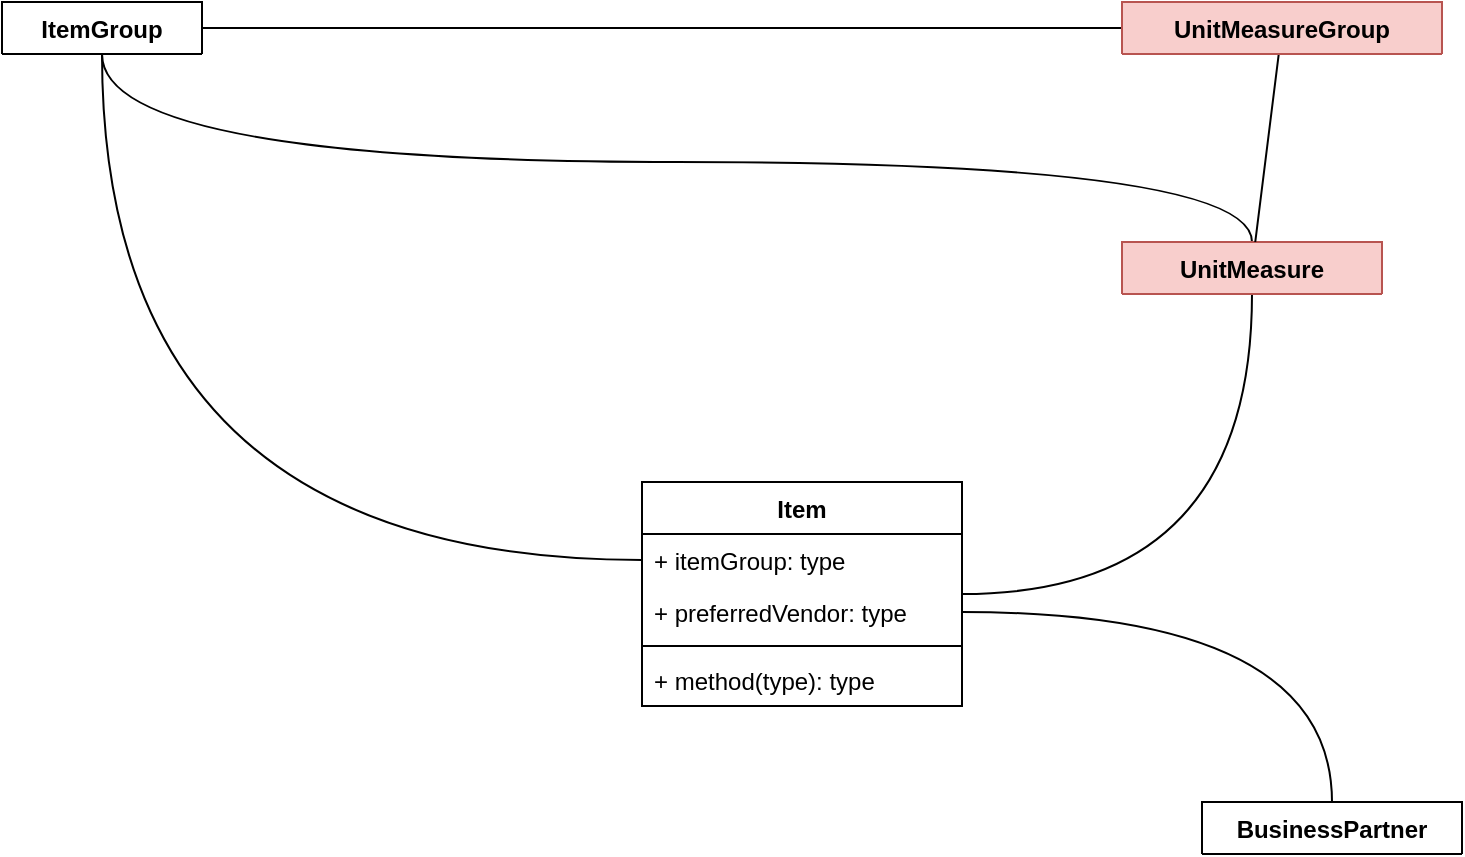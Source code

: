 <mxfile version="15.2.9" type="github">
  <diagram id="U6vCikzFW0vZ8T6bcUkg" name="Page-1">
    <mxGraphModel dx="1422" dy="762" grid="1" gridSize="10" guides="1" tooltips="1" connect="1" arrows="1" fold="1" page="1" pageScale="1" pageWidth="827" pageHeight="1169" math="0" shadow="0">
      <root>
        <mxCell id="0" />
        <mxCell id="1" parent="0" />
        <mxCell id="kpFDA7r_jM3g05SK5Hbd-9" value="" style="edgeStyle=orthogonalEdgeStyle;rounded=0;orthogonalLoop=1;jettySize=auto;html=1;endArrow=none;endFill=0;curved=1;" edge="1" parent="1" source="kpFDA7r_jM3g05SK5Hbd-2" target="kpFDA7r_jM3g05SK5Hbd-5">
          <mxGeometry relative="1" as="geometry" />
        </mxCell>
        <mxCell id="kpFDA7r_jM3g05SK5Hbd-23" style="edgeStyle=orthogonalEdgeStyle;rounded=0;orthogonalLoop=1;jettySize=auto;html=1;endArrow=none;endFill=0;curved=1;" edge="1" parent="1" source="kpFDA7r_jM3g05SK5Hbd-1" target="kpFDA7r_jM3g05SK5Hbd-14">
          <mxGeometry relative="1" as="geometry" />
        </mxCell>
        <mxCell id="kpFDA7r_jM3g05SK5Hbd-1" value="Item" style="swimlane;fontStyle=1;align=center;verticalAlign=top;childLayout=stackLayout;horizontal=1;startSize=26;horizontalStack=0;resizeParent=1;resizeParentMax=0;resizeLast=0;collapsible=1;marginBottom=0;" vertex="1" parent="1">
          <mxGeometry x="360" y="280" width="160" height="112" as="geometry">
            <mxRectangle x="360" y="280" width="60" height="26" as="alternateBounds" />
          </mxGeometry>
        </mxCell>
        <mxCell id="kpFDA7r_jM3g05SK5Hbd-2" value="+ itemGroup: type" style="text;strokeColor=none;fillColor=none;align=left;verticalAlign=top;spacingLeft=4;spacingRight=4;overflow=hidden;rotatable=0;points=[[0,0.5],[1,0.5]];portConstraint=eastwest;" vertex="1" parent="kpFDA7r_jM3g05SK5Hbd-1">
          <mxGeometry y="26" width="160" height="26" as="geometry" />
        </mxCell>
        <mxCell id="kpFDA7r_jM3g05SK5Hbd-30" value="+ preferredVendor: type" style="text;strokeColor=none;fillColor=none;align=left;verticalAlign=top;spacingLeft=4;spacingRight=4;overflow=hidden;rotatable=0;points=[[0,0.5],[1,0.5]];portConstraint=eastwest;" vertex="1" parent="kpFDA7r_jM3g05SK5Hbd-1">
          <mxGeometry y="52" width="160" height="26" as="geometry" />
        </mxCell>
        <mxCell id="kpFDA7r_jM3g05SK5Hbd-3" value="" style="line;strokeWidth=1;fillColor=none;align=left;verticalAlign=middle;spacingTop=-1;spacingLeft=3;spacingRight=3;rotatable=0;labelPosition=right;points=[];portConstraint=eastwest;" vertex="1" parent="kpFDA7r_jM3g05SK5Hbd-1">
          <mxGeometry y="78" width="160" height="8" as="geometry" />
        </mxCell>
        <mxCell id="kpFDA7r_jM3g05SK5Hbd-4" value="+ method(type): type" style="text;strokeColor=none;fillColor=none;align=left;verticalAlign=top;spacingLeft=4;spacingRight=4;overflow=hidden;rotatable=0;points=[[0,0.5],[1,0.5]];portConstraint=eastwest;" vertex="1" parent="kpFDA7r_jM3g05SK5Hbd-1">
          <mxGeometry y="86" width="160" height="26" as="geometry" />
        </mxCell>
        <mxCell id="kpFDA7r_jM3g05SK5Hbd-24" style="edgeStyle=orthogonalEdgeStyle;rounded=0;orthogonalLoop=1;jettySize=auto;html=1;endArrow=none;endFill=0;" edge="1" parent="1" source="kpFDA7r_jM3g05SK5Hbd-5" target="kpFDA7r_jM3g05SK5Hbd-18">
          <mxGeometry relative="1" as="geometry" />
        </mxCell>
        <mxCell id="kpFDA7r_jM3g05SK5Hbd-25" style="rounded=0;orthogonalLoop=1;jettySize=auto;html=1;endArrow=none;endFill=0;edgeStyle=orthogonalEdgeStyle;curved=1;" edge="1" parent="1" source="kpFDA7r_jM3g05SK5Hbd-5" target="kpFDA7r_jM3g05SK5Hbd-14">
          <mxGeometry relative="1" as="geometry">
            <Array as="points">
              <mxPoint x="90" y="120" />
              <mxPoint x="665" y="120" />
            </Array>
          </mxGeometry>
        </mxCell>
        <object label="ItemGroup" sap_doc_link="https://help.sap.com/viewer/68a2e87fb29941b5bf959a184d9c6727/9.3/pt-BR/45221d4373c80108e10000000a114a6b.html" id="kpFDA7r_jM3g05SK5Hbd-5">
          <mxCell style="swimlane;fontStyle=1;align=center;verticalAlign=top;childLayout=stackLayout;horizontal=1;startSize=26;horizontalStack=0;resizeParent=1;resizeParentMax=0;resizeLast=0;collapsible=1;marginBottom=0;" vertex="1" collapsed="1" parent="1">
            <mxGeometry x="40" y="40" width="100" height="26" as="geometry">
              <mxRectangle x="40" y="40" width="160" height="86" as="alternateBounds" />
            </mxGeometry>
          </mxCell>
        </object>
        <mxCell id="kpFDA7r_jM3g05SK5Hbd-6" value="+ field: type" style="text;strokeColor=none;fillColor=none;align=left;verticalAlign=top;spacingLeft=4;spacingRight=4;overflow=hidden;rotatable=0;points=[[0,0.5],[1,0.5]];portConstraint=eastwest;" vertex="1" parent="kpFDA7r_jM3g05SK5Hbd-5">
          <mxGeometry y="26" width="100" height="26" as="geometry" />
        </mxCell>
        <mxCell id="kpFDA7r_jM3g05SK5Hbd-7" value="" style="line;strokeWidth=1;fillColor=none;align=left;verticalAlign=middle;spacingTop=-1;spacingLeft=3;spacingRight=3;rotatable=0;labelPosition=right;points=[];portConstraint=eastwest;" vertex="1" parent="kpFDA7r_jM3g05SK5Hbd-5">
          <mxGeometry y="52" width="100" height="8" as="geometry" />
        </mxCell>
        <mxCell id="kpFDA7r_jM3g05SK5Hbd-8" value="+ method(type): type" style="text;strokeColor=none;fillColor=none;align=left;verticalAlign=top;spacingLeft=4;spacingRight=4;overflow=hidden;rotatable=0;points=[[0,0.5],[1,0.5]];portConstraint=eastwest;" vertex="1" parent="kpFDA7r_jM3g05SK5Hbd-5">
          <mxGeometry y="60" width="100" height="26" as="geometry" />
        </mxCell>
        <mxCell id="kpFDA7r_jM3g05SK5Hbd-14" value="UnitMeasure" style="swimlane;fontStyle=1;align=center;verticalAlign=top;childLayout=stackLayout;horizontal=1;startSize=26;horizontalStack=0;resizeParent=1;resizeParentMax=0;resizeLast=0;collapsible=1;marginBottom=0;fillColor=#f8cecc;strokeColor=#b85450;" vertex="1" collapsed="1" parent="1">
          <mxGeometry x="600" y="160" width="130" height="26" as="geometry">
            <mxRectangle x="510" y="40" width="160" height="86" as="alternateBounds" />
          </mxGeometry>
        </mxCell>
        <mxCell id="kpFDA7r_jM3g05SK5Hbd-15" value="+ field: type" style="text;strokeColor=none;fillColor=none;align=left;verticalAlign=top;spacingLeft=4;spacingRight=4;overflow=hidden;rotatable=0;points=[[0,0.5],[1,0.5]];portConstraint=eastwest;" vertex="1" parent="kpFDA7r_jM3g05SK5Hbd-14">
          <mxGeometry y="26" width="130" height="26" as="geometry" />
        </mxCell>
        <mxCell id="kpFDA7r_jM3g05SK5Hbd-16" value="" style="line;strokeWidth=1;fillColor=none;align=left;verticalAlign=middle;spacingTop=-1;spacingLeft=3;spacingRight=3;rotatable=0;labelPosition=right;points=[];portConstraint=eastwest;" vertex="1" parent="kpFDA7r_jM3g05SK5Hbd-14">
          <mxGeometry y="52" width="130" height="8" as="geometry" />
        </mxCell>
        <mxCell id="kpFDA7r_jM3g05SK5Hbd-17" value="+ method(type): type" style="text;strokeColor=none;fillColor=none;align=left;verticalAlign=top;spacingLeft=4;spacingRight=4;overflow=hidden;rotatable=0;points=[[0,0.5],[1,0.5]];portConstraint=eastwest;" vertex="1" parent="kpFDA7r_jM3g05SK5Hbd-14">
          <mxGeometry y="60" width="130" height="26" as="geometry" />
        </mxCell>
        <mxCell id="kpFDA7r_jM3g05SK5Hbd-22" style="rounded=0;orthogonalLoop=1;jettySize=auto;html=1;endArrow=none;endFill=0;" edge="1" parent="1" source="kpFDA7r_jM3g05SK5Hbd-18" target="kpFDA7r_jM3g05SK5Hbd-14">
          <mxGeometry relative="1" as="geometry" />
        </mxCell>
        <mxCell id="kpFDA7r_jM3g05SK5Hbd-18" value="UnitMeasureGroup" style="swimlane;fontStyle=1;align=center;verticalAlign=top;childLayout=stackLayout;horizontal=1;startSize=26;horizontalStack=0;resizeParent=1;resizeParentMax=0;resizeLast=0;collapsible=1;marginBottom=0;fillColor=#f8cecc;strokeColor=#b85450;" vertex="1" collapsed="1" parent="1">
          <mxGeometry x="600" y="40" width="160" height="26" as="geometry">
            <mxRectangle x="510" y="40" width="160" height="86" as="alternateBounds" />
          </mxGeometry>
        </mxCell>
        <mxCell id="kpFDA7r_jM3g05SK5Hbd-19" value="+ field: type" style="text;strokeColor=none;fillColor=none;align=left;verticalAlign=top;spacingLeft=4;spacingRight=4;overflow=hidden;rotatable=0;points=[[0,0.5],[1,0.5]];portConstraint=eastwest;" vertex="1" parent="kpFDA7r_jM3g05SK5Hbd-18">
          <mxGeometry y="26" width="160" height="26" as="geometry" />
        </mxCell>
        <mxCell id="kpFDA7r_jM3g05SK5Hbd-20" value="" style="line;strokeWidth=1;fillColor=none;align=left;verticalAlign=middle;spacingTop=-1;spacingLeft=3;spacingRight=3;rotatable=0;labelPosition=right;points=[];portConstraint=eastwest;" vertex="1" parent="kpFDA7r_jM3g05SK5Hbd-18">
          <mxGeometry y="52" width="160" height="8" as="geometry" />
        </mxCell>
        <mxCell id="kpFDA7r_jM3g05SK5Hbd-21" value="+ method(type): type" style="text;strokeColor=none;fillColor=none;align=left;verticalAlign=top;spacingLeft=4;spacingRight=4;overflow=hidden;rotatable=0;points=[[0,0.5],[1,0.5]];portConstraint=eastwest;" vertex="1" parent="kpFDA7r_jM3g05SK5Hbd-18">
          <mxGeometry y="60" width="160" height="26" as="geometry" />
        </mxCell>
        <mxCell id="kpFDA7r_jM3g05SK5Hbd-26" value="BusinessPartner" style="swimlane;fontStyle=1;align=center;verticalAlign=top;childLayout=stackLayout;horizontal=1;startSize=26;horizontalStack=0;resizeParent=1;resizeParentMax=0;resizeLast=0;collapsible=1;marginBottom=0;" vertex="1" collapsed="1" parent="1">
          <mxGeometry x="640" y="440" width="130" height="26" as="geometry">
            <mxRectangle x="640" y="460" width="160" height="86" as="alternateBounds" />
          </mxGeometry>
        </mxCell>
        <mxCell id="kpFDA7r_jM3g05SK5Hbd-27" value="+ field: type" style="text;strokeColor=none;fillColor=none;align=left;verticalAlign=top;spacingLeft=4;spacingRight=4;overflow=hidden;rotatable=0;points=[[0,0.5],[1,0.5]];portConstraint=eastwest;" vertex="1" parent="kpFDA7r_jM3g05SK5Hbd-26">
          <mxGeometry y="26" width="130" height="26" as="geometry" />
        </mxCell>
        <mxCell id="kpFDA7r_jM3g05SK5Hbd-28" value="" style="line;strokeWidth=1;fillColor=none;align=left;verticalAlign=middle;spacingTop=-1;spacingLeft=3;spacingRight=3;rotatable=0;labelPosition=right;points=[];portConstraint=eastwest;" vertex="1" parent="kpFDA7r_jM3g05SK5Hbd-26">
          <mxGeometry y="52" width="130" height="8" as="geometry" />
        </mxCell>
        <mxCell id="kpFDA7r_jM3g05SK5Hbd-29" value="+ method(type): type" style="text;strokeColor=none;fillColor=none;align=left;verticalAlign=top;spacingLeft=4;spacingRight=4;overflow=hidden;rotatable=0;points=[[0,0.5],[1,0.5]];portConstraint=eastwest;" vertex="1" parent="kpFDA7r_jM3g05SK5Hbd-26">
          <mxGeometry y="60" width="130" height="26" as="geometry" />
        </mxCell>
        <mxCell id="kpFDA7r_jM3g05SK5Hbd-31" style="edgeStyle=orthogonalEdgeStyle;rounded=0;orthogonalLoop=1;jettySize=auto;html=1;endArrow=none;endFill=0;curved=1;" edge="1" parent="1" source="kpFDA7r_jM3g05SK5Hbd-30" target="kpFDA7r_jM3g05SK5Hbd-26">
          <mxGeometry relative="1" as="geometry" />
        </mxCell>
      </root>
    </mxGraphModel>
  </diagram>
</mxfile>
